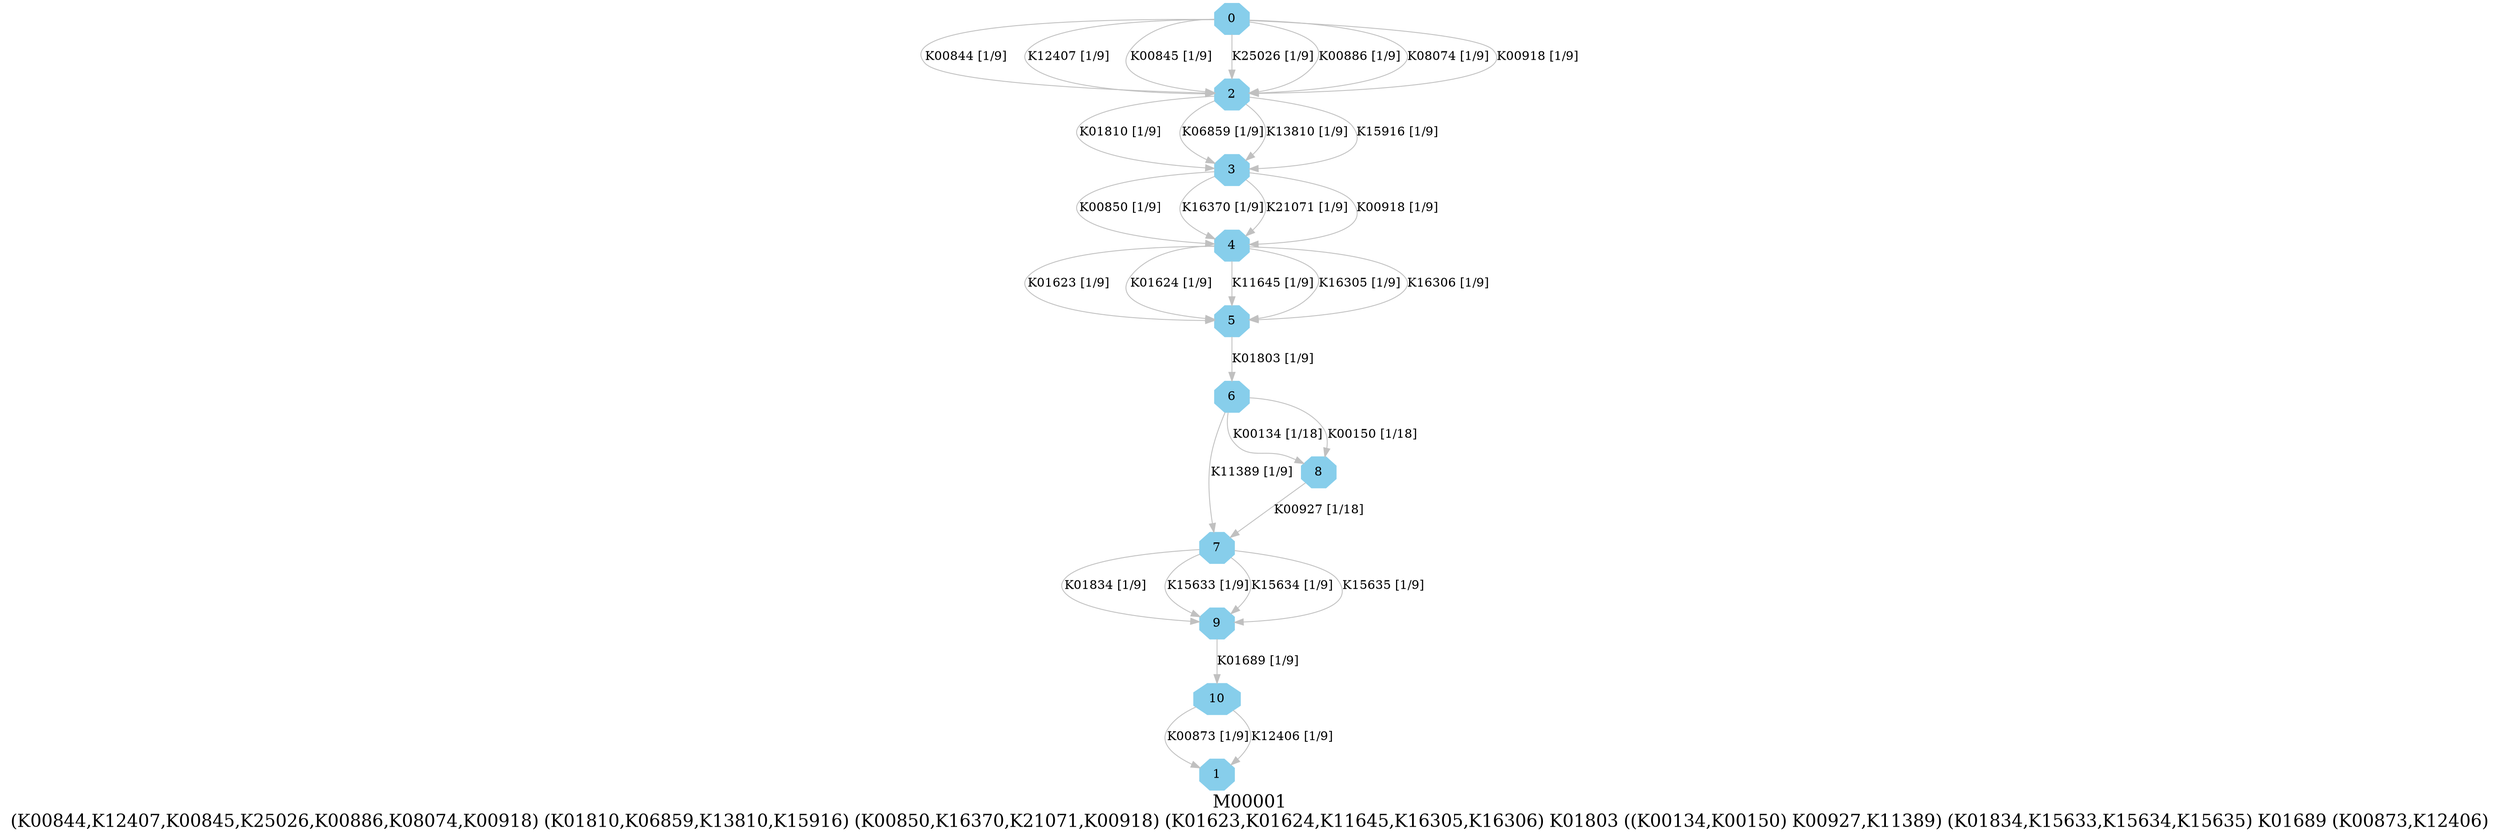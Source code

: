 digraph G {
graph [label="M00001
(K00844,K12407,K00845,K25026,K00886,K08074,K00918) (K01810,K06859,K13810,K15916) (K00850,K16370,K21071,K00918) (K01623,K01624,K11645,K16305,K16306) K01803 ((K00134,K00150) K00927,K11389) (K01834,K15633,K15634,K15635) K01689 (K00873,K12406)",fontsize=20];
node [shape=box,style=filled];
edge [len=3,color=grey];
{node [width=.3,height=.3,shape=octagon,style=filled,color=skyblue] 0 1 2 3 4 5 6 7 8 9 10 }
0 -> 2 [label="K00844 [1/9]"];
0 -> 2 [label="K12407 [1/9]"];
0 -> 2 [label="K00845 [1/9]"];
0 -> 2 [label="K25026 [1/9]"];
0 -> 2 [label="K00886 [1/9]"];
0 -> 2 [label="K08074 [1/9]"];
0 -> 2 [label="K00918 [1/9]"];
2 -> 3 [label="K01810 [1/9]"];
2 -> 3 [label="K06859 [1/9]"];
2 -> 3 [label="K13810 [1/9]"];
2 -> 3 [label="K15916 [1/9]"];
3 -> 4 [label="K00850 [1/9]"];
3 -> 4 [label="K16370 [1/9]"];
3 -> 4 [label="K21071 [1/9]"];
3 -> 4 [label="K00918 [1/9]"];
4 -> 5 [label="K01623 [1/9]"];
4 -> 5 [label="K01624 [1/9]"];
4 -> 5 [label="K11645 [1/9]"];
4 -> 5 [label="K16305 [1/9]"];
4 -> 5 [label="K16306 [1/9]"];
5 -> 6 [label="K01803 [1/9]"];
6 -> 8 [label="K00134 [1/18]"];
6 -> 8 [label="K00150 [1/18]"];
6 -> 7 [label="K11389 [1/9]"];
7 -> 9 [label="K01834 [1/9]"];
7 -> 9 [label="K15633 [1/9]"];
7 -> 9 [label="K15634 [1/9]"];
7 -> 9 [label="K15635 [1/9]"];
8 -> 7 [label="K00927 [1/18]"];
9 -> 10 [label="K01689 [1/9]"];
10 -> 1 [label="K00873 [1/9]"];
10 -> 1 [label="K12406 [1/9]"];
}